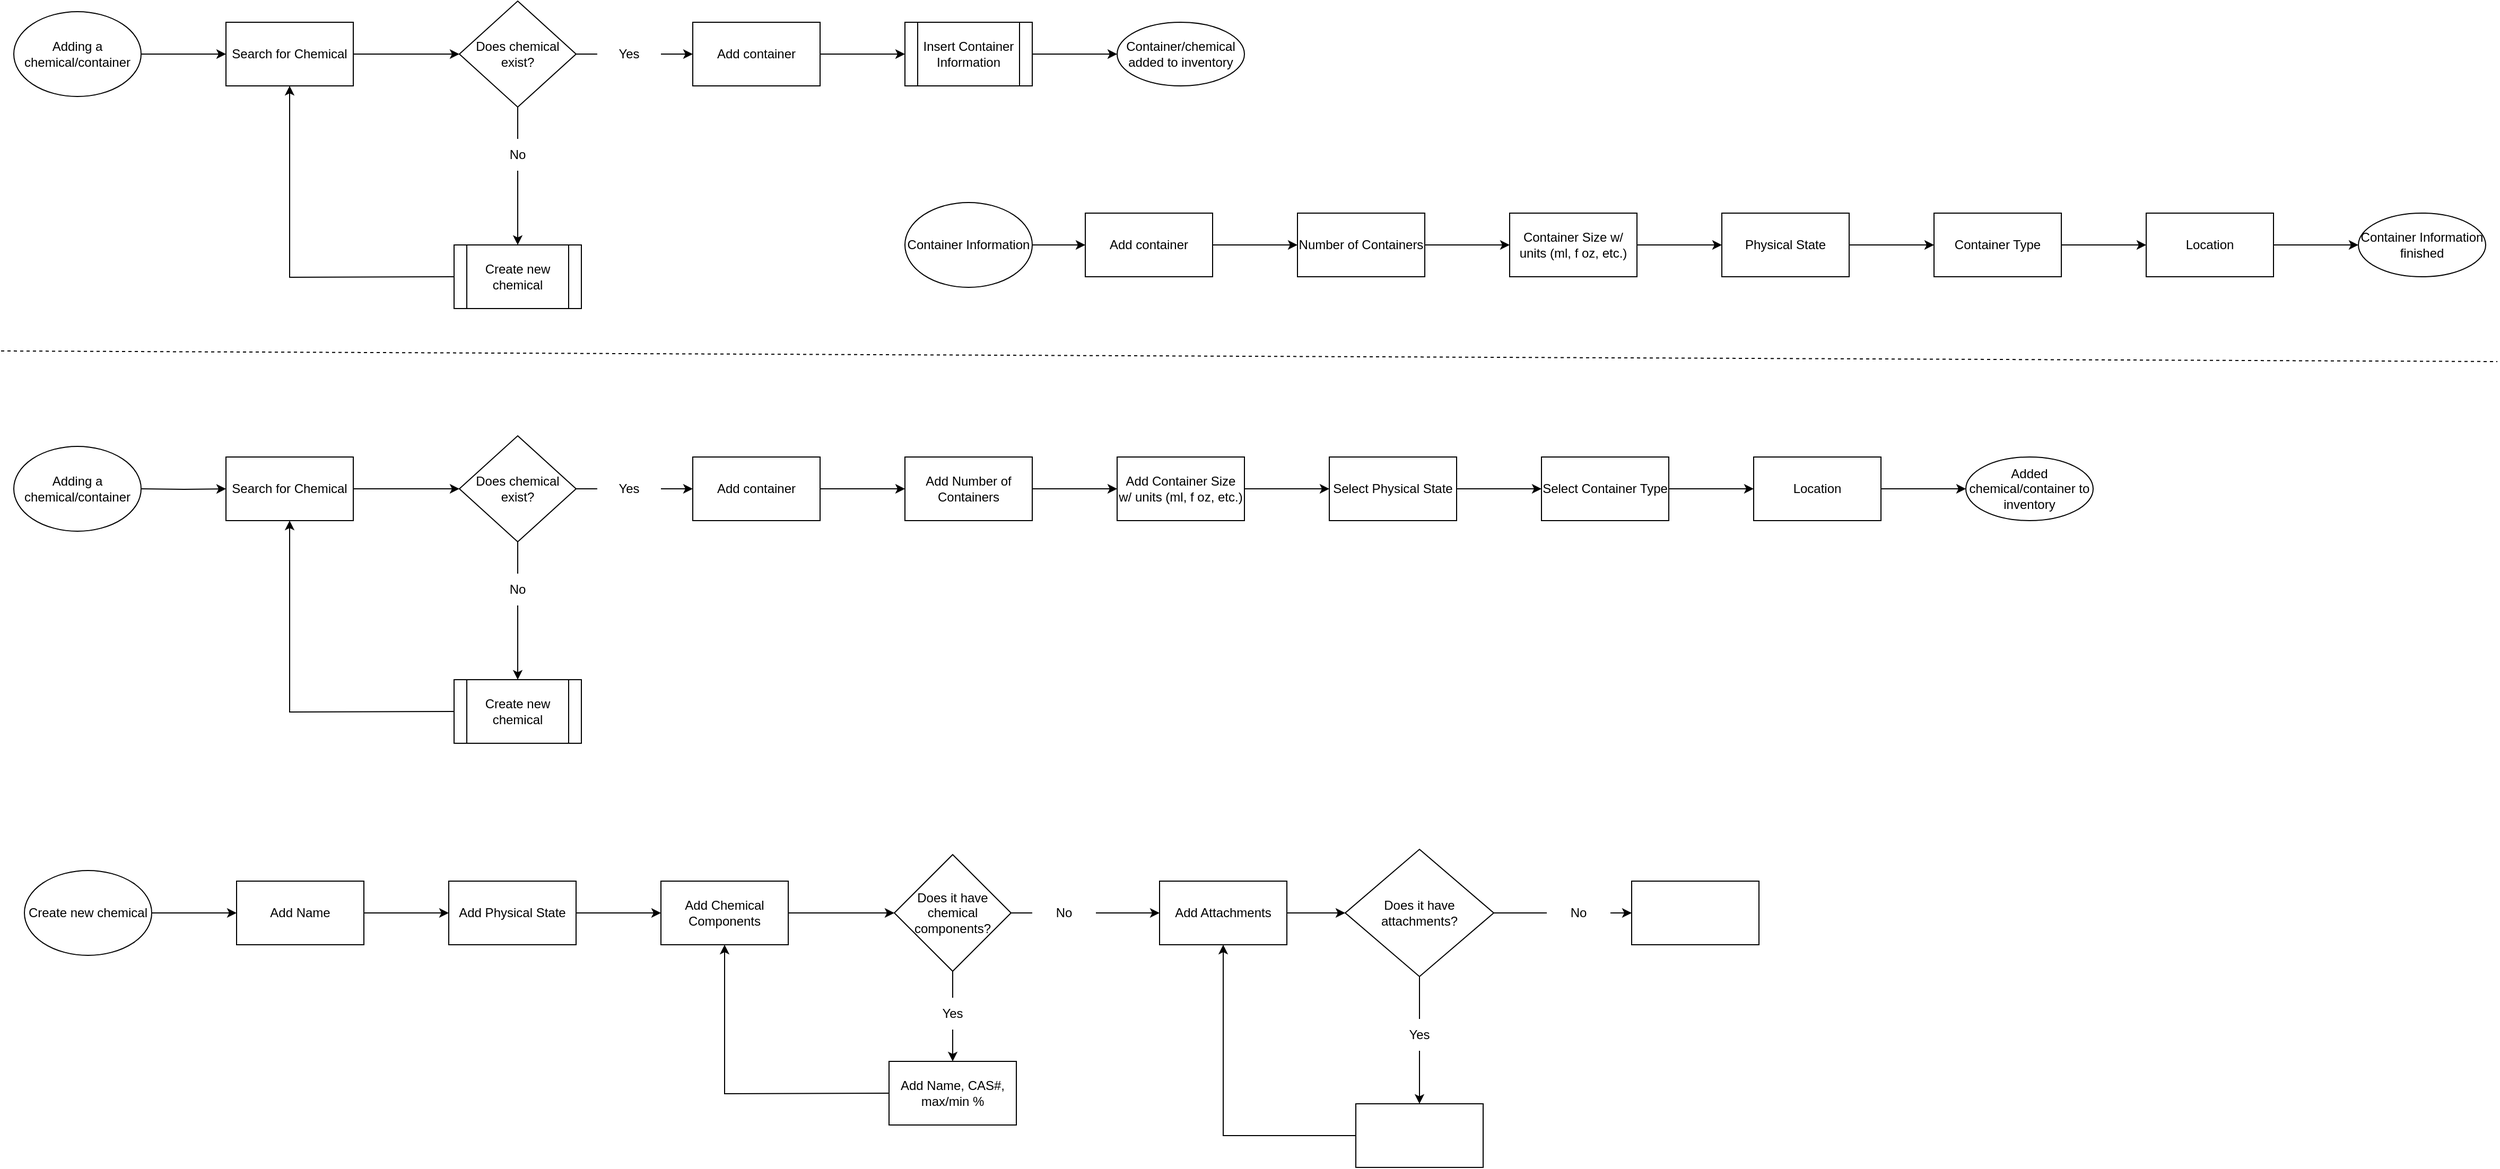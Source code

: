 <mxfile version="16.1.4" type="github">
  <diagram id="NDT_n2IxOW_hEu5SFQYL" name="Page-1">
    <mxGraphModel dx="817" dy="464" grid="1" gridSize="10" guides="1" tooltips="1" connect="1" arrows="1" fold="1" page="1" pageScale="1" pageWidth="850" pageHeight="1100" math="0" shadow="0">
      <root>
        <mxCell id="0" />
        <mxCell id="1" parent="0" />
        <mxCell id="EA6XTScox7vaLfp8z1kA-3" value="" style="edgeStyle=orthogonalEdgeStyle;rounded=0;orthogonalLoop=1;jettySize=auto;html=1;" edge="1" parent="1" source="EA6XTScox7vaLfp8z1kA-1" target="EA6XTScox7vaLfp8z1kA-2">
          <mxGeometry relative="1" as="geometry" />
        </mxCell>
        <mxCell id="EA6XTScox7vaLfp8z1kA-1" value="Adding a chemical/container" style="ellipse;whiteSpace=wrap;html=1;" vertex="1" parent="1">
          <mxGeometry x="20" y="70" width="120" height="80" as="geometry" />
        </mxCell>
        <mxCell id="EA6XTScox7vaLfp8z1kA-5" value="" style="edgeStyle=orthogonalEdgeStyle;rounded=0;orthogonalLoop=1;jettySize=auto;html=1;" edge="1" parent="1" source="EA6XTScox7vaLfp8z1kA-2" target="EA6XTScox7vaLfp8z1kA-4">
          <mxGeometry relative="1" as="geometry" />
        </mxCell>
        <mxCell id="EA6XTScox7vaLfp8z1kA-2" value="Search for Chemical" style="whiteSpace=wrap;html=1;" vertex="1" parent="1">
          <mxGeometry x="220" y="80" width="120" height="60" as="geometry" />
        </mxCell>
        <mxCell id="EA6XTScox7vaLfp8z1kA-7" value="" style="edgeStyle=orthogonalEdgeStyle;rounded=0;orthogonalLoop=1;jettySize=auto;html=1;startArrow=none;" edge="1" parent="1" source="EA6XTScox7vaLfp8z1kA-10">
          <mxGeometry relative="1" as="geometry">
            <mxPoint x="495" y="290" as="targetPoint" />
          </mxGeometry>
        </mxCell>
        <mxCell id="EA6XTScox7vaLfp8z1kA-9" value="" style="edgeStyle=orthogonalEdgeStyle;rounded=0;orthogonalLoop=1;jettySize=auto;html=1;startArrow=none;" edge="1" parent="1" source="EA6XTScox7vaLfp8z1kA-12" target="EA6XTScox7vaLfp8z1kA-8">
          <mxGeometry relative="1" as="geometry" />
        </mxCell>
        <mxCell id="EA6XTScox7vaLfp8z1kA-4" value="Does chemical exist?" style="rhombus;whiteSpace=wrap;html=1;" vertex="1" parent="1">
          <mxGeometry x="440" y="60" width="110" height="100" as="geometry" />
        </mxCell>
        <mxCell id="EA6XTScox7vaLfp8z1kA-17" style="edgeStyle=orthogonalEdgeStyle;rounded=0;orthogonalLoop=1;jettySize=auto;html=1;entryX=0.5;entryY=1;entryDx=0;entryDy=0;" edge="1" parent="1" target="EA6XTScox7vaLfp8z1kA-2">
          <mxGeometry relative="1" as="geometry">
            <mxPoint x="435" y="320" as="sourcePoint" />
          </mxGeometry>
        </mxCell>
        <mxCell id="EA6XTScox7vaLfp8z1kA-16" value="" style="edgeStyle=orthogonalEdgeStyle;rounded=0;orthogonalLoop=1;jettySize=auto;html=1;" edge="1" parent="1" source="EA6XTScox7vaLfp8z1kA-8">
          <mxGeometry relative="1" as="geometry">
            <mxPoint x="860" y="110" as="targetPoint" />
          </mxGeometry>
        </mxCell>
        <mxCell id="EA6XTScox7vaLfp8z1kA-8" value="Add container" style="whiteSpace=wrap;html=1;" vertex="1" parent="1">
          <mxGeometry x="660" y="80" width="120" height="60" as="geometry" />
        </mxCell>
        <mxCell id="EA6XTScox7vaLfp8z1kA-10" value="No" style="text;html=1;strokeColor=none;fillColor=none;align=center;verticalAlign=middle;whiteSpace=wrap;rounded=0;" vertex="1" parent="1">
          <mxGeometry x="465" y="190" width="60" height="30" as="geometry" />
        </mxCell>
        <mxCell id="EA6XTScox7vaLfp8z1kA-11" value="" style="edgeStyle=orthogonalEdgeStyle;rounded=0;orthogonalLoop=1;jettySize=auto;html=1;endArrow=none;" edge="1" parent="1" source="EA6XTScox7vaLfp8z1kA-4" target="EA6XTScox7vaLfp8z1kA-10">
          <mxGeometry relative="1" as="geometry">
            <mxPoint x="495" y="160" as="sourcePoint" />
            <mxPoint x="495" y="260" as="targetPoint" />
          </mxGeometry>
        </mxCell>
        <mxCell id="EA6XTScox7vaLfp8z1kA-12" value="Yes" style="text;html=1;strokeColor=none;fillColor=none;align=center;verticalAlign=middle;whiteSpace=wrap;rounded=0;" vertex="1" parent="1">
          <mxGeometry x="570" y="95" width="60" height="30" as="geometry" />
        </mxCell>
        <mxCell id="EA6XTScox7vaLfp8z1kA-14" value="" style="edgeStyle=orthogonalEdgeStyle;rounded=0;orthogonalLoop=1;jettySize=auto;html=1;endArrow=none;" edge="1" parent="1" source="EA6XTScox7vaLfp8z1kA-4" target="EA6XTScox7vaLfp8z1kA-12">
          <mxGeometry relative="1" as="geometry">
            <mxPoint x="550" y="110" as="sourcePoint" />
            <mxPoint x="660" y="110" as="targetPoint" />
          </mxGeometry>
        </mxCell>
        <mxCell id="EA6XTScox7vaLfp8z1kA-18" value="Create new chemical" style="shape=process;whiteSpace=wrap;html=1;backgroundOutline=1;" vertex="1" parent="1">
          <mxGeometry x="435" y="290" width="120" height="60" as="geometry" />
        </mxCell>
        <mxCell id="EA6XTScox7vaLfp8z1kA-63" value="" style="edgeStyle=orthogonalEdgeStyle;rounded=0;orthogonalLoop=1;jettySize=auto;html=1;" edge="1" parent="1" source="EA6XTScox7vaLfp8z1kA-19" target="EA6XTScox7vaLfp8z1kA-62">
          <mxGeometry relative="1" as="geometry" />
        </mxCell>
        <mxCell id="EA6XTScox7vaLfp8z1kA-19" value="Insert Container Information" style="shape=process;whiteSpace=wrap;html=1;backgroundOutline=1;" vertex="1" parent="1">
          <mxGeometry x="860" y="80" width="120" height="60" as="geometry" />
        </mxCell>
        <mxCell id="EA6XTScox7vaLfp8z1kA-20" value="" style="edgeStyle=orthogonalEdgeStyle;rounded=0;orthogonalLoop=1;jettySize=auto;html=1;" edge="1" parent="1" target="EA6XTScox7vaLfp8z1kA-22">
          <mxGeometry relative="1" as="geometry">
            <mxPoint x="140" y="520" as="sourcePoint" />
          </mxGeometry>
        </mxCell>
        <mxCell id="EA6XTScox7vaLfp8z1kA-21" value="" style="edgeStyle=orthogonalEdgeStyle;rounded=0;orthogonalLoop=1;jettySize=auto;html=1;" edge="1" parent="1" source="EA6XTScox7vaLfp8z1kA-22" target="EA6XTScox7vaLfp8z1kA-25">
          <mxGeometry relative="1" as="geometry" />
        </mxCell>
        <mxCell id="EA6XTScox7vaLfp8z1kA-22" value="Search for Chemical" style="whiteSpace=wrap;html=1;" vertex="1" parent="1">
          <mxGeometry x="220" y="490" width="120" height="60" as="geometry" />
        </mxCell>
        <mxCell id="EA6XTScox7vaLfp8z1kA-23" value="" style="edgeStyle=orthogonalEdgeStyle;rounded=0;orthogonalLoop=1;jettySize=auto;html=1;startArrow=none;" edge="1" parent="1" source="EA6XTScox7vaLfp8z1kA-29">
          <mxGeometry relative="1" as="geometry">
            <mxPoint x="495" y="700" as="targetPoint" />
          </mxGeometry>
        </mxCell>
        <mxCell id="EA6XTScox7vaLfp8z1kA-24" value="" style="edgeStyle=orthogonalEdgeStyle;rounded=0;orthogonalLoop=1;jettySize=auto;html=1;startArrow=none;" edge="1" parent="1" source="EA6XTScox7vaLfp8z1kA-31" target="EA6XTScox7vaLfp8z1kA-28">
          <mxGeometry relative="1" as="geometry" />
        </mxCell>
        <mxCell id="EA6XTScox7vaLfp8z1kA-25" value="Does chemical exist?" style="rhombus;whiteSpace=wrap;html=1;" vertex="1" parent="1">
          <mxGeometry x="440" y="470" width="110" height="100" as="geometry" />
        </mxCell>
        <mxCell id="EA6XTScox7vaLfp8z1kA-26" style="edgeStyle=orthogonalEdgeStyle;rounded=0;orthogonalLoop=1;jettySize=auto;html=1;entryX=0.5;entryY=1;entryDx=0;entryDy=0;" edge="1" parent="1" target="EA6XTScox7vaLfp8z1kA-22">
          <mxGeometry relative="1" as="geometry">
            <mxPoint x="435" y="730" as="sourcePoint" />
          </mxGeometry>
        </mxCell>
        <mxCell id="EA6XTScox7vaLfp8z1kA-27" value="" style="edgeStyle=orthogonalEdgeStyle;rounded=0;orthogonalLoop=1;jettySize=auto;html=1;" edge="1" parent="1" source="EA6XTScox7vaLfp8z1kA-28">
          <mxGeometry relative="1" as="geometry">
            <mxPoint x="860" y="520" as="targetPoint" />
          </mxGeometry>
        </mxCell>
        <mxCell id="EA6XTScox7vaLfp8z1kA-28" value="Add container" style="whiteSpace=wrap;html=1;" vertex="1" parent="1">
          <mxGeometry x="660" y="490" width="120" height="60" as="geometry" />
        </mxCell>
        <mxCell id="EA6XTScox7vaLfp8z1kA-29" value="No" style="text;html=1;strokeColor=none;fillColor=none;align=center;verticalAlign=middle;whiteSpace=wrap;rounded=0;" vertex="1" parent="1">
          <mxGeometry x="465" y="600" width="60" height="30" as="geometry" />
        </mxCell>
        <mxCell id="EA6XTScox7vaLfp8z1kA-30" value="" style="edgeStyle=orthogonalEdgeStyle;rounded=0;orthogonalLoop=1;jettySize=auto;html=1;endArrow=none;" edge="1" parent="1" source="EA6XTScox7vaLfp8z1kA-25" target="EA6XTScox7vaLfp8z1kA-29">
          <mxGeometry relative="1" as="geometry">
            <mxPoint x="495" y="570" as="sourcePoint" />
            <mxPoint x="495" y="670" as="targetPoint" />
          </mxGeometry>
        </mxCell>
        <mxCell id="EA6XTScox7vaLfp8z1kA-31" value="Yes" style="text;html=1;strokeColor=none;fillColor=none;align=center;verticalAlign=middle;whiteSpace=wrap;rounded=0;" vertex="1" parent="1">
          <mxGeometry x="570" y="505" width="60" height="30" as="geometry" />
        </mxCell>
        <mxCell id="EA6XTScox7vaLfp8z1kA-32" value="" style="edgeStyle=orthogonalEdgeStyle;rounded=0;orthogonalLoop=1;jettySize=auto;html=1;endArrow=none;" edge="1" parent="1" source="EA6XTScox7vaLfp8z1kA-25" target="EA6XTScox7vaLfp8z1kA-31">
          <mxGeometry relative="1" as="geometry">
            <mxPoint x="550" y="520" as="sourcePoint" />
            <mxPoint x="660" y="520" as="targetPoint" />
          </mxGeometry>
        </mxCell>
        <mxCell id="EA6XTScox7vaLfp8z1kA-33" value="Create new chemical" style="shape=process;whiteSpace=wrap;html=1;backgroundOutline=1;" vertex="1" parent="1">
          <mxGeometry x="435" y="700" width="120" height="60" as="geometry" />
        </mxCell>
        <mxCell id="EA6XTScox7vaLfp8z1kA-35" value="Adding a chemical/container" style="ellipse;whiteSpace=wrap;html=1;" vertex="1" parent="1">
          <mxGeometry x="20" y="480" width="120" height="80" as="geometry" />
        </mxCell>
        <mxCell id="EA6XTScox7vaLfp8z1kA-38" value="" style="edgeStyle=orthogonalEdgeStyle;rounded=0;orthogonalLoop=1;jettySize=auto;html=1;" edge="1" parent="1" source="EA6XTScox7vaLfp8z1kA-36" target="EA6XTScox7vaLfp8z1kA-37">
          <mxGeometry relative="1" as="geometry" />
        </mxCell>
        <mxCell id="EA6XTScox7vaLfp8z1kA-36" value="Add Number of Containers" style="rounded=0;whiteSpace=wrap;html=1;" vertex="1" parent="1">
          <mxGeometry x="860" y="490" width="120" height="60" as="geometry" />
        </mxCell>
        <mxCell id="EA6XTScox7vaLfp8z1kA-40" value="" style="edgeStyle=orthogonalEdgeStyle;rounded=0;orthogonalLoop=1;jettySize=auto;html=1;" edge="1" parent="1" source="EA6XTScox7vaLfp8z1kA-37" target="EA6XTScox7vaLfp8z1kA-39">
          <mxGeometry relative="1" as="geometry" />
        </mxCell>
        <mxCell id="EA6XTScox7vaLfp8z1kA-37" value="Add Container Size w/ units (ml, f oz, etc.)" style="whiteSpace=wrap;html=1;rounded=0;" vertex="1" parent="1">
          <mxGeometry x="1060" y="490" width="120" height="60" as="geometry" />
        </mxCell>
        <mxCell id="EA6XTScox7vaLfp8z1kA-42" value="" style="edgeStyle=orthogonalEdgeStyle;rounded=0;orthogonalLoop=1;jettySize=auto;html=1;" edge="1" parent="1" source="EA6XTScox7vaLfp8z1kA-39" target="EA6XTScox7vaLfp8z1kA-41">
          <mxGeometry relative="1" as="geometry" />
        </mxCell>
        <mxCell id="EA6XTScox7vaLfp8z1kA-39" value="Select Physical State" style="whiteSpace=wrap;html=1;rounded=0;" vertex="1" parent="1">
          <mxGeometry x="1260" y="490" width="120" height="60" as="geometry" />
        </mxCell>
        <mxCell id="EA6XTScox7vaLfp8z1kA-44" value="" style="edgeStyle=orthogonalEdgeStyle;rounded=0;orthogonalLoop=1;jettySize=auto;html=1;" edge="1" parent="1" source="EA6XTScox7vaLfp8z1kA-41" target="EA6XTScox7vaLfp8z1kA-43">
          <mxGeometry relative="1" as="geometry" />
        </mxCell>
        <mxCell id="EA6XTScox7vaLfp8z1kA-41" value="Select Container Type" style="whiteSpace=wrap;html=1;rounded=0;" vertex="1" parent="1">
          <mxGeometry x="1460" y="490" width="120" height="60" as="geometry" />
        </mxCell>
        <mxCell id="EA6XTScox7vaLfp8z1kA-46" value="" style="edgeStyle=orthogonalEdgeStyle;rounded=0;orthogonalLoop=1;jettySize=auto;html=1;" edge="1" parent="1" source="EA6XTScox7vaLfp8z1kA-43" target="EA6XTScox7vaLfp8z1kA-45">
          <mxGeometry relative="1" as="geometry" />
        </mxCell>
        <mxCell id="EA6XTScox7vaLfp8z1kA-43" value="Location" style="whiteSpace=wrap;html=1;rounded=0;" vertex="1" parent="1">
          <mxGeometry x="1660" y="490" width="120" height="60" as="geometry" />
        </mxCell>
        <mxCell id="EA6XTScox7vaLfp8z1kA-45" value="Added chemical/container to inventory" style="ellipse;whiteSpace=wrap;html=1;rounded=0;" vertex="1" parent="1">
          <mxGeometry x="1860" y="490" width="120" height="60" as="geometry" />
        </mxCell>
        <mxCell id="EA6XTScox7vaLfp8z1kA-47" value="" style="edgeStyle=orthogonalEdgeStyle;rounded=0;orthogonalLoop=1;jettySize=auto;html=1;" edge="1" parent="1" source="EA6XTScox7vaLfp8z1kA-48">
          <mxGeometry relative="1" as="geometry">
            <mxPoint x="1230" y="290" as="targetPoint" />
          </mxGeometry>
        </mxCell>
        <mxCell id="EA6XTScox7vaLfp8z1kA-48" value="Add container" style="whiteSpace=wrap;html=1;" vertex="1" parent="1">
          <mxGeometry x="1030" y="260" width="120" height="60" as="geometry" />
        </mxCell>
        <mxCell id="EA6XTScox7vaLfp8z1kA-49" value="" style="edgeStyle=orthogonalEdgeStyle;rounded=0;orthogonalLoop=1;jettySize=auto;html=1;" edge="1" parent="1" source="EA6XTScox7vaLfp8z1kA-50" target="EA6XTScox7vaLfp8z1kA-52">
          <mxGeometry relative="1" as="geometry" />
        </mxCell>
        <mxCell id="EA6XTScox7vaLfp8z1kA-50" value="Number of Containers" style="rounded=0;whiteSpace=wrap;html=1;" vertex="1" parent="1">
          <mxGeometry x="1230" y="260" width="120" height="60" as="geometry" />
        </mxCell>
        <mxCell id="EA6XTScox7vaLfp8z1kA-51" value="" style="edgeStyle=orthogonalEdgeStyle;rounded=0;orthogonalLoop=1;jettySize=auto;html=1;" edge="1" parent="1" source="EA6XTScox7vaLfp8z1kA-52" target="EA6XTScox7vaLfp8z1kA-54">
          <mxGeometry relative="1" as="geometry" />
        </mxCell>
        <mxCell id="EA6XTScox7vaLfp8z1kA-52" value="Container Size w/ units (ml, f oz, etc.)" style="whiteSpace=wrap;html=1;rounded=0;" vertex="1" parent="1">
          <mxGeometry x="1430" y="260" width="120" height="60" as="geometry" />
        </mxCell>
        <mxCell id="EA6XTScox7vaLfp8z1kA-53" value="" style="edgeStyle=orthogonalEdgeStyle;rounded=0;orthogonalLoop=1;jettySize=auto;html=1;" edge="1" parent="1" source="EA6XTScox7vaLfp8z1kA-54" target="EA6XTScox7vaLfp8z1kA-56">
          <mxGeometry relative="1" as="geometry" />
        </mxCell>
        <mxCell id="EA6XTScox7vaLfp8z1kA-54" value="Physical State" style="whiteSpace=wrap;html=1;rounded=0;" vertex="1" parent="1">
          <mxGeometry x="1630" y="260" width="120" height="60" as="geometry" />
        </mxCell>
        <mxCell id="EA6XTScox7vaLfp8z1kA-55" value="" style="edgeStyle=orthogonalEdgeStyle;rounded=0;orthogonalLoop=1;jettySize=auto;html=1;" edge="1" parent="1" source="EA6XTScox7vaLfp8z1kA-56" target="EA6XTScox7vaLfp8z1kA-58">
          <mxGeometry relative="1" as="geometry" />
        </mxCell>
        <mxCell id="EA6XTScox7vaLfp8z1kA-56" value="Container Type" style="whiteSpace=wrap;html=1;rounded=0;" vertex="1" parent="1">
          <mxGeometry x="1830" y="260" width="120" height="60" as="geometry" />
        </mxCell>
        <mxCell id="EA6XTScox7vaLfp8z1kA-57" value="" style="edgeStyle=orthogonalEdgeStyle;rounded=0;orthogonalLoop=1;jettySize=auto;html=1;" edge="1" parent="1" source="EA6XTScox7vaLfp8z1kA-58" target="EA6XTScox7vaLfp8z1kA-59">
          <mxGeometry relative="1" as="geometry" />
        </mxCell>
        <mxCell id="EA6XTScox7vaLfp8z1kA-58" value="Location" style="whiteSpace=wrap;html=1;rounded=0;" vertex="1" parent="1">
          <mxGeometry x="2030" y="260" width="120" height="60" as="geometry" />
        </mxCell>
        <mxCell id="EA6XTScox7vaLfp8z1kA-59" value="Container Information finished" style="ellipse;whiteSpace=wrap;html=1;rounded=0;" vertex="1" parent="1">
          <mxGeometry x="2230" y="260" width="120" height="60" as="geometry" />
        </mxCell>
        <mxCell id="EA6XTScox7vaLfp8z1kA-61" value="" style="edgeStyle=orthogonalEdgeStyle;rounded=0;orthogonalLoop=1;jettySize=auto;html=1;" edge="1" parent="1" source="EA6XTScox7vaLfp8z1kA-60" target="EA6XTScox7vaLfp8z1kA-48">
          <mxGeometry relative="1" as="geometry" />
        </mxCell>
        <mxCell id="EA6XTScox7vaLfp8z1kA-60" value="Container Information" style="ellipse;whiteSpace=wrap;html=1;" vertex="1" parent="1">
          <mxGeometry x="860" y="250" width="120" height="80" as="geometry" />
        </mxCell>
        <mxCell id="EA6XTScox7vaLfp8z1kA-62" value="Container/chemical added to inventory" style="ellipse;whiteSpace=wrap;html=1;" vertex="1" parent="1">
          <mxGeometry x="1060" y="80" width="120" height="60" as="geometry" />
        </mxCell>
        <mxCell id="EA6XTScox7vaLfp8z1kA-64" value="" style="endArrow=none;dashed=1;html=1;rounded=0;" edge="1" parent="1">
          <mxGeometry width="50" height="50" relative="1" as="geometry">
            <mxPoint x="8" y="390" as="sourcePoint" />
            <mxPoint x="2361" y="400" as="targetPoint" />
          </mxGeometry>
        </mxCell>
        <mxCell id="EA6XTScox7vaLfp8z1kA-67" value="" style="edgeStyle=orthogonalEdgeStyle;rounded=0;orthogonalLoop=1;jettySize=auto;html=1;" edge="1" parent="1" source="EA6XTScox7vaLfp8z1kA-65" target="EA6XTScox7vaLfp8z1kA-66">
          <mxGeometry relative="1" as="geometry" />
        </mxCell>
        <mxCell id="EA6XTScox7vaLfp8z1kA-65" value="Create new chemical" style="ellipse;whiteSpace=wrap;html=1;" vertex="1" parent="1">
          <mxGeometry x="30" y="880" width="120" height="80" as="geometry" />
        </mxCell>
        <mxCell id="EA6XTScox7vaLfp8z1kA-69" value="" style="edgeStyle=orthogonalEdgeStyle;rounded=0;orthogonalLoop=1;jettySize=auto;html=1;" edge="1" parent="1" source="EA6XTScox7vaLfp8z1kA-66" target="EA6XTScox7vaLfp8z1kA-68">
          <mxGeometry relative="1" as="geometry" />
        </mxCell>
        <mxCell id="EA6XTScox7vaLfp8z1kA-66" value="Add Name" style="whiteSpace=wrap;html=1;" vertex="1" parent="1">
          <mxGeometry x="230" y="890" width="120" height="60" as="geometry" />
        </mxCell>
        <mxCell id="EA6XTScox7vaLfp8z1kA-71" value="" style="edgeStyle=orthogonalEdgeStyle;rounded=0;orthogonalLoop=1;jettySize=auto;html=1;" edge="1" parent="1" source="EA6XTScox7vaLfp8z1kA-68" target="EA6XTScox7vaLfp8z1kA-70">
          <mxGeometry relative="1" as="geometry" />
        </mxCell>
        <mxCell id="EA6XTScox7vaLfp8z1kA-68" value="Add Physical State" style="whiteSpace=wrap;html=1;" vertex="1" parent="1">
          <mxGeometry x="430" y="890" width="120" height="60" as="geometry" />
        </mxCell>
        <mxCell id="EA6XTScox7vaLfp8z1kA-73" value="" style="edgeStyle=orthogonalEdgeStyle;rounded=0;orthogonalLoop=1;jettySize=auto;html=1;" edge="1" parent="1" source="EA6XTScox7vaLfp8z1kA-70" target="EA6XTScox7vaLfp8z1kA-72">
          <mxGeometry relative="1" as="geometry" />
        </mxCell>
        <mxCell id="EA6XTScox7vaLfp8z1kA-70" value="Add Chemical Components" style="whiteSpace=wrap;html=1;" vertex="1" parent="1">
          <mxGeometry x="630" y="890" width="120" height="60" as="geometry" />
        </mxCell>
        <mxCell id="EA6XTScox7vaLfp8z1kA-79" value="" style="edgeStyle=orthogonalEdgeStyle;rounded=0;orthogonalLoop=1;jettySize=auto;html=1;startArrow=none;" edge="1" parent="1" source="EA6XTScox7vaLfp8z1kA-80">
          <mxGeometry relative="1" as="geometry">
            <mxPoint x="905" y="1060" as="targetPoint" />
          </mxGeometry>
        </mxCell>
        <mxCell id="EA6XTScox7vaLfp8z1kA-72" value="Does it have chemical components?" style="rhombus;whiteSpace=wrap;html=1;" vertex="1" parent="1">
          <mxGeometry x="850" y="865" width="110" height="110" as="geometry" />
        </mxCell>
        <mxCell id="EA6XTScox7vaLfp8z1kA-94" value="" style="edgeStyle=orthogonalEdgeStyle;rounded=0;orthogonalLoop=1;jettySize=auto;html=1;" edge="1" parent="1" source="EA6XTScox7vaLfp8z1kA-76" target="EA6XTScox7vaLfp8z1kA-92">
          <mxGeometry relative="1" as="geometry" />
        </mxCell>
        <mxCell id="EA6XTScox7vaLfp8z1kA-76" value="No" style="text;html=1;strokeColor=none;fillColor=none;align=center;verticalAlign=middle;whiteSpace=wrap;rounded=0;" vertex="1" parent="1">
          <mxGeometry x="980" y="905" width="60" height="30" as="geometry" />
        </mxCell>
        <mxCell id="EA6XTScox7vaLfp8z1kA-77" value="" style="edgeStyle=orthogonalEdgeStyle;rounded=0;orthogonalLoop=1;jettySize=auto;html=1;endArrow=none;" edge="1" parent="1" source="EA6XTScox7vaLfp8z1kA-72" target="EA6XTScox7vaLfp8z1kA-76">
          <mxGeometry relative="1" as="geometry">
            <mxPoint x="960" y="920" as="sourcePoint" />
            <mxPoint x="1035" y="920" as="targetPoint" />
          </mxGeometry>
        </mxCell>
        <mxCell id="EA6XTScox7vaLfp8z1kA-84" style="edgeStyle=orthogonalEdgeStyle;rounded=0;orthogonalLoop=1;jettySize=auto;html=1;exitX=0;exitY=0.5;exitDx=0;exitDy=0;entryX=0.5;entryY=1;entryDx=0;entryDy=0;" edge="1" parent="1" target="EA6XTScox7vaLfp8z1kA-70">
          <mxGeometry relative="1" as="geometry">
            <mxPoint x="845" y="1090" as="sourcePoint" />
          </mxGeometry>
        </mxCell>
        <mxCell id="EA6XTScox7vaLfp8z1kA-80" value="Yes" style="text;html=1;strokeColor=none;fillColor=none;align=center;verticalAlign=middle;whiteSpace=wrap;rounded=0;" vertex="1" parent="1">
          <mxGeometry x="875" y="1000" width="60" height="30" as="geometry" />
        </mxCell>
        <mxCell id="EA6XTScox7vaLfp8z1kA-81" value="" style="edgeStyle=orthogonalEdgeStyle;rounded=0;orthogonalLoop=1;jettySize=auto;html=1;endArrow=none;" edge="1" parent="1" source="EA6XTScox7vaLfp8z1kA-72" target="EA6XTScox7vaLfp8z1kA-80">
          <mxGeometry relative="1" as="geometry">
            <mxPoint x="905" y="975" as="sourcePoint" />
            <mxPoint x="905" y="1080" as="targetPoint" />
          </mxGeometry>
        </mxCell>
        <mxCell id="EA6XTScox7vaLfp8z1kA-89" value="" style="edgeStyle=orthogonalEdgeStyle;rounded=0;orthogonalLoop=1;jettySize=auto;html=1;startArrow=none;" edge="1" parent="1" source="EA6XTScox7vaLfp8z1kA-90" target="EA6XTScox7vaLfp8z1kA-88">
          <mxGeometry relative="1" as="geometry" />
        </mxCell>
        <mxCell id="EA6XTScox7vaLfp8z1kA-86" value="Does it have attachments?" style="rhombus;whiteSpace=wrap;html=1;" vertex="1" parent="1">
          <mxGeometry x="1275" y="860" width="140" height="120" as="geometry" />
        </mxCell>
        <mxCell id="EA6XTScox7vaLfp8z1kA-88" value="" style="whiteSpace=wrap;html=1;" vertex="1" parent="1">
          <mxGeometry x="1545" y="890" width="120" height="60" as="geometry" />
        </mxCell>
        <mxCell id="EA6XTScox7vaLfp8z1kA-90" value="No" style="text;html=1;strokeColor=none;fillColor=none;align=center;verticalAlign=middle;whiteSpace=wrap;rounded=0;" vertex="1" parent="1">
          <mxGeometry x="1465" y="905" width="60" height="30" as="geometry" />
        </mxCell>
        <mxCell id="EA6XTScox7vaLfp8z1kA-91" value="" style="edgeStyle=orthogonalEdgeStyle;rounded=0;orthogonalLoop=1;jettySize=auto;html=1;endArrow=none;" edge="1" parent="1" source="EA6XTScox7vaLfp8z1kA-86" target="EA6XTScox7vaLfp8z1kA-90">
          <mxGeometry relative="1" as="geometry">
            <mxPoint x="1415" y="920" as="sourcePoint" />
            <mxPoint x="1545" y="920" as="targetPoint" />
          </mxGeometry>
        </mxCell>
        <mxCell id="EA6XTScox7vaLfp8z1kA-95" value="" style="edgeStyle=orthogonalEdgeStyle;rounded=0;orthogonalLoop=1;jettySize=auto;html=1;" edge="1" parent="1" source="EA6XTScox7vaLfp8z1kA-92" target="EA6XTScox7vaLfp8z1kA-86">
          <mxGeometry relative="1" as="geometry" />
        </mxCell>
        <mxCell id="EA6XTScox7vaLfp8z1kA-101" value="" style="edgeStyle=orthogonalEdgeStyle;rounded=0;orthogonalLoop=1;jettySize=auto;html=1;startArrow=none;" edge="1" parent="1" source="EA6XTScox7vaLfp8z1kA-97">
          <mxGeometry relative="1" as="geometry">
            <mxPoint x="1345" y="1100" as="targetPoint" />
          </mxGeometry>
        </mxCell>
        <mxCell id="EA6XTScox7vaLfp8z1kA-92" value="Add Attachments" style="rounded=0;whiteSpace=wrap;html=1;" vertex="1" parent="1">
          <mxGeometry x="1100" y="890" width="120" height="60" as="geometry" />
        </mxCell>
        <mxCell id="EA6XTScox7vaLfp8z1kA-97" value="Yes" style="text;html=1;strokeColor=none;fillColor=none;align=center;verticalAlign=middle;whiteSpace=wrap;rounded=0;" vertex="1" parent="1">
          <mxGeometry x="1315" y="1020" width="60" height="30" as="geometry" />
        </mxCell>
        <mxCell id="EA6XTScox7vaLfp8z1kA-102" value="" style="edgeStyle=orthogonalEdgeStyle;rounded=0;orthogonalLoop=1;jettySize=auto;html=1;endArrow=none;exitX=0.5;exitY=1;exitDx=0;exitDy=0;" edge="1" parent="1" source="EA6XTScox7vaLfp8z1kA-86" target="EA6XTScox7vaLfp8z1kA-97">
          <mxGeometry relative="1" as="geometry">
            <mxPoint x="1355" y="980" as="sourcePoint" />
            <mxPoint x="1345" y="1100" as="targetPoint" />
          </mxGeometry>
        </mxCell>
        <mxCell id="EA6XTScox7vaLfp8z1kA-105" style="edgeStyle=orthogonalEdgeStyle;rounded=0;orthogonalLoop=1;jettySize=auto;html=1;exitX=0;exitY=0.5;exitDx=0;exitDy=0;entryX=0.5;entryY=1;entryDx=0;entryDy=0;" edge="1" parent="1" source="EA6XTScox7vaLfp8z1kA-104" target="EA6XTScox7vaLfp8z1kA-92">
          <mxGeometry relative="1" as="geometry" />
        </mxCell>
        <mxCell id="EA6XTScox7vaLfp8z1kA-104" value="" style="rounded=0;whiteSpace=wrap;html=1;" vertex="1" parent="1">
          <mxGeometry x="1285" y="1100" width="120" height="60" as="geometry" />
        </mxCell>
        <mxCell id="EA6XTScox7vaLfp8z1kA-106" value="Add Name, CAS#, max/min %" style="rounded=0;whiteSpace=wrap;html=1;" vertex="1" parent="1">
          <mxGeometry x="845" y="1060" width="120" height="60" as="geometry" />
        </mxCell>
      </root>
    </mxGraphModel>
  </diagram>
</mxfile>
